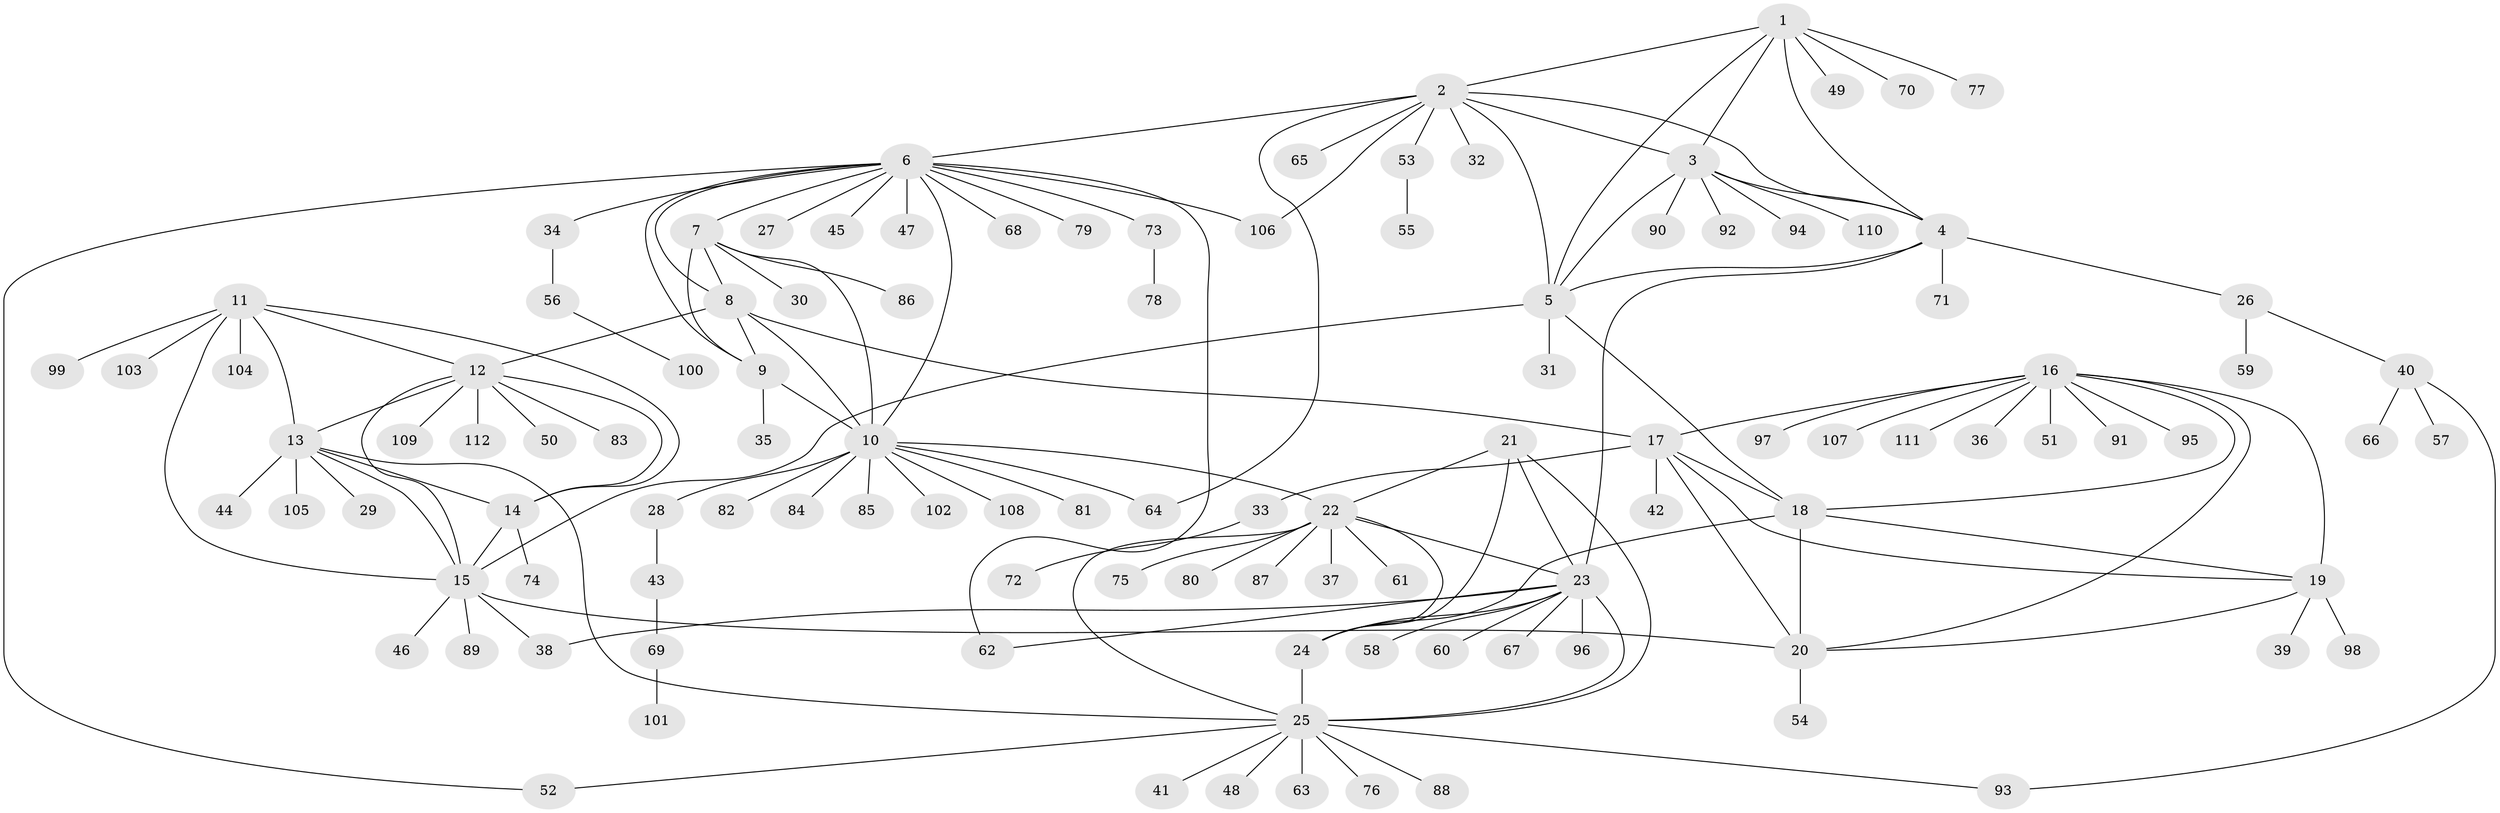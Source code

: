 // Generated by graph-tools (version 1.1) at 2025/16/03/09/25 04:16:00]
// undirected, 112 vertices, 153 edges
graph export_dot {
graph [start="1"]
  node [color=gray90,style=filled];
  1;
  2;
  3;
  4;
  5;
  6;
  7;
  8;
  9;
  10;
  11;
  12;
  13;
  14;
  15;
  16;
  17;
  18;
  19;
  20;
  21;
  22;
  23;
  24;
  25;
  26;
  27;
  28;
  29;
  30;
  31;
  32;
  33;
  34;
  35;
  36;
  37;
  38;
  39;
  40;
  41;
  42;
  43;
  44;
  45;
  46;
  47;
  48;
  49;
  50;
  51;
  52;
  53;
  54;
  55;
  56;
  57;
  58;
  59;
  60;
  61;
  62;
  63;
  64;
  65;
  66;
  67;
  68;
  69;
  70;
  71;
  72;
  73;
  74;
  75;
  76;
  77;
  78;
  79;
  80;
  81;
  82;
  83;
  84;
  85;
  86;
  87;
  88;
  89;
  90;
  91;
  92;
  93;
  94;
  95;
  96;
  97;
  98;
  99;
  100;
  101;
  102;
  103;
  104;
  105;
  106;
  107;
  108;
  109;
  110;
  111;
  112;
  1 -- 2;
  1 -- 3;
  1 -- 4;
  1 -- 5;
  1 -- 49;
  1 -- 70;
  1 -- 77;
  2 -- 3;
  2 -- 4;
  2 -- 5;
  2 -- 6;
  2 -- 32;
  2 -- 53;
  2 -- 64;
  2 -- 65;
  2 -- 106;
  3 -- 4;
  3 -- 5;
  3 -- 90;
  3 -- 92;
  3 -- 94;
  3 -- 110;
  4 -- 5;
  4 -- 23;
  4 -- 26;
  4 -- 71;
  5 -- 15;
  5 -- 18;
  5 -- 31;
  6 -- 7;
  6 -- 8;
  6 -- 9;
  6 -- 10;
  6 -- 27;
  6 -- 34;
  6 -- 45;
  6 -- 47;
  6 -- 52;
  6 -- 62;
  6 -- 68;
  6 -- 73;
  6 -- 79;
  6 -- 106;
  7 -- 8;
  7 -- 9;
  7 -- 10;
  7 -- 30;
  7 -- 86;
  8 -- 9;
  8 -- 10;
  8 -- 12;
  8 -- 17;
  9 -- 10;
  9 -- 35;
  10 -- 22;
  10 -- 28;
  10 -- 64;
  10 -- 81;
  10 -- 82;
  10 -- 84;
  10 -- 85;
  10 -- 102;
  10 -- 108;
  11 -- 12;
  11 -- 13;
  11 -- 14;
  11 -- 15;
  11 -- 99;
  11 -- 103;
  11 -- 104;
  12 -- 13;
  12 -- 14;
  12 -- 15;
  12 -- 50;
  12 -- 83;
  12 -- 109;
  12 -- 112;
  13 -- 14;
  13 -- 15;
  13 -- 25;
  13 -- 29;
  13 -- 44;
  13 -- 105;
  14 -- 15;
  14 -- 74;
  15 -- 20;
  15 -- 38;
  15 -- 46;
  15 -- 89;
  16 -- 17;
  16 -- 18;
  16 -- 19;
  16 -- 20;
  16 -- 36;
  16 -- 51;
  16 -- 91;
  16 -- 95;
  16 -- 97;
  16 -- 107;
  16 -- 111;
  17 -- 18;
  17 -- 19;
  17 -- 20;
  17 -- 33;
  17 -- 42;
  18 -- 19;
  18 -- 20;
  18 -- 24;
  19 -- 20;
  19 -- 39;
  19 -- 98;
  20 -- 54;
  21 -- 22;
  21 -- 23;
  21 -- 24;
  21 -- 25;
  22 -- 23;
  22 -- 24;
  22 -- 25;
  22 -- 37;
  22 -- 61;
  22 -- 75;
  22 -- 80;
  22 -- 87;
  23 -- 24;
  23 -- 25;
  23 -- 38;
  23 -- 58;
  23 -- 60;
  23 -- 62;
  23 -- 67;
  23 -- 96;
  24 -- 25;
  25 -- 41;
  25 -- 48;
  25 -- 52;
  25 -- 63;
  25 -- 76;
  25 -- 88;
  25 -- 93;
  26 -- 40;
  26 -- 59;
  28 -- 43;
  33 -- 72;
  34 -- 56;
  40 -- 57;
  40 -- 66;
  40 -- 93;
  43 -- 69;
  53 -- 55;
  56 -- 100;
  69 -- 101;
  73 -- 78;
}
